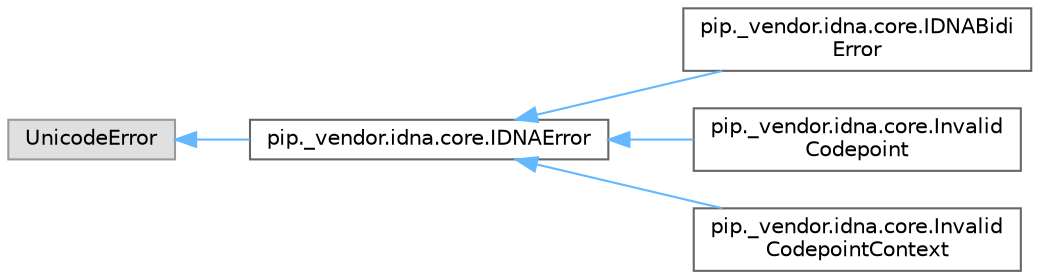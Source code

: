 digraph "Graphical Class Hierarchy"
{
 // LATEX_PDF_SIZE
  bgcolor="transparent";
  edge [fontname=Helvetica,fontsize=10,labelfontname=Helvetica,labelfontsize=10];
  node [fontname=Helvetica,fontsize=10,shape=box,height=0.2,width=0.4];
  rankdir="LR";
  Node0 [id="Node000000",label="UnicodeError",height=0.2,width=0.4,color="grey60", fillcolor="#E0E0E0", style="filled",tooltip=" "];
  Node0 -> Node1 [id="edge4345_Node000000_Node000001",dir="back",color="steelblue1",style="solid",tooltip=" "];
  Node1 [id="Node000001",label="pip._vendor.idna.core.IDNAError",height=0.2,width=0.4,color="grey40", fillcolor="white", style="filled",URL="$classpip_1_1__vendor_1_1idna_1_1core_1_1_i_d_n_a_error.html",tooltip=" "];
  Node1 -> Node2 [id="edge4346_Node000001_Node000002",dir="back",color="steelblue1",style="solid",tooltip=" "];
  Node2 [id="Node000002",label="pip._vendor.idna.core.IDNABidi\lError",height=0.2,width=0.4,color="grey40", fillcolor="white", style="filled",URL="$classpip_1_1__vendor_1_1idna_1_1core_1_1_i_d_n_a_bidi_error.html",tooltip=" "];
  Node1 -> Node3 [id="edge4347_Node000001_Node000003",dir="back",color="steelblue1",style="solid",tooltip=" "];
  Node3 [id="Node000003",label="pip._vendor.idna.core.Invalid\lCodepoint",height=0.2,width=0.4,color="grey40", fillcolor="white", style="filled",URL="$classpip_1_1__vendor_1_1idna_1_1core_1_1_invalid_codepoint.html",tooltip=" "];
  Node1 -> Node4 [id="edge4348_Node000001_Node000004",dir="back",color="steelblue1",style="solid",tooltip=" "];
  Node4 [id="Node000004",label="pip._vendor.idna.core.Invalid\lCodepointContext",height=0.2,width=0.4,color="grey40", fillcolor="white", style="filled",URL="$classpip_1_1__vendor_1_1idna_1_1core_1_1_invalid_codepoint_context.html",tooltip=" "];
}
